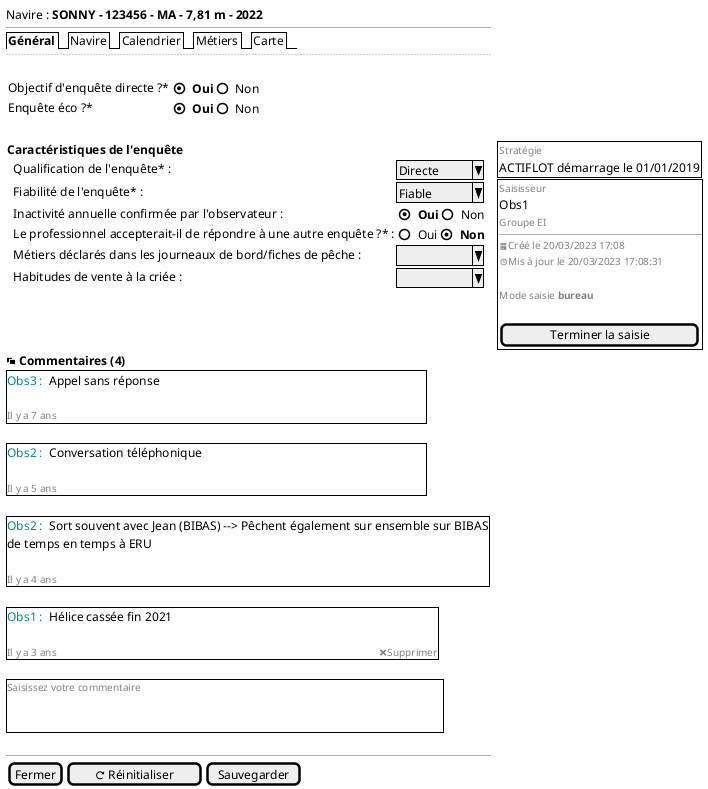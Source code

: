 @startsalt
{
  Navire : <b>SONNY - 123456 - MA - 7,81 m - 2022
  --
  {/ <b>Général | Navire | Calendrier | Métiers | Carte}
  ..
  .
  {{
    Objectif d'enquête directe ?* | { (X) <b>Oui | () Non}
    Enquête éco ?* | { (X) <b>Oui | () Non }} |
  }
  .
  {
  <b>Caractéristiques de l'enquête
     {
     . | Qualification de l'enquête* : | ^Directe  ^
     . | Fiabilité de l'enquête* : | ^Fiable   ^
     . | Inactivité annuelle confirmée par l'observateur : | { (X) <b>Oui | () Non }
     . | Le professionnel accepterait-il de répondre à une autre enquête ?* : | { () Oui | (X) <b>Non }
     . | Métiers déclarés dans les journeaux de bord/fiches de pêche : | ^         ^
     . | Habitudes de vente à la criée : | ^         ^
     }
  } . {{+
                           {
                           <font color=grey size=10>Stratégie
                           ACTIFLOT démarrage le 01/01/2019
                           }}
                           {+
                           {
                           <font color=grey size=10>Saisisseur
                           Obs1
                           <font color=grey size=10>Groupe EI
                           --
                           <font color=grey size=10><&calendar>Créé le 20/03/2023 17:08
                           <font color=grey size=10><&clock>Mis à jour le 20/03/2023 17:08:31
                           .
                           <font color=grey size=10>Mode saisie <b>bureau
                           .
                           [ Terminer la saisie     ]
                           }}}
    <b><&chat> Commentaires (4)
         {+ <font color=DarkCyan>Obs3 : <font color=black> Appel sans réponse
            .
            <font color=grey size=10>Il y a 7 ans                                                                                                                                              <&X>
         }

         .
         {+ <font color=DarkCyan>Obs2 : <font color=black> Conversation téléphonique
            .
            <font color=grey size=10>Il y a 5 ans                                                                                                                                              <&X>
         }
         .
         {+ <font color=DarkCyan>Obs2 : <font color=black> Sort souvent avec Jean (BIBAS) --> Pêchent également sur ensemble sur BIBAS
            de temps en temps à ERU
            .
            <font color=grey size=10>Il y a 4 ans                                                                                                                                              <&X>
         }
         .
         {+ <font color=DarkCyan>Obs1 : <font color=black> Hélice cassée fin 2021
            .
            <font color=grey size=10>Il y a 3 ans                                                                                                                            <&x>Supprimer
         }
         .
         {+ <font color=grey size=10>Saisissez votre commentaire                                                                                                                    <&X>
            .
            .
         }

  .
  --
  { [Fermer] | [<&reload> Réinitialiser] | [Sauvegarder] }
}
@endsalt
